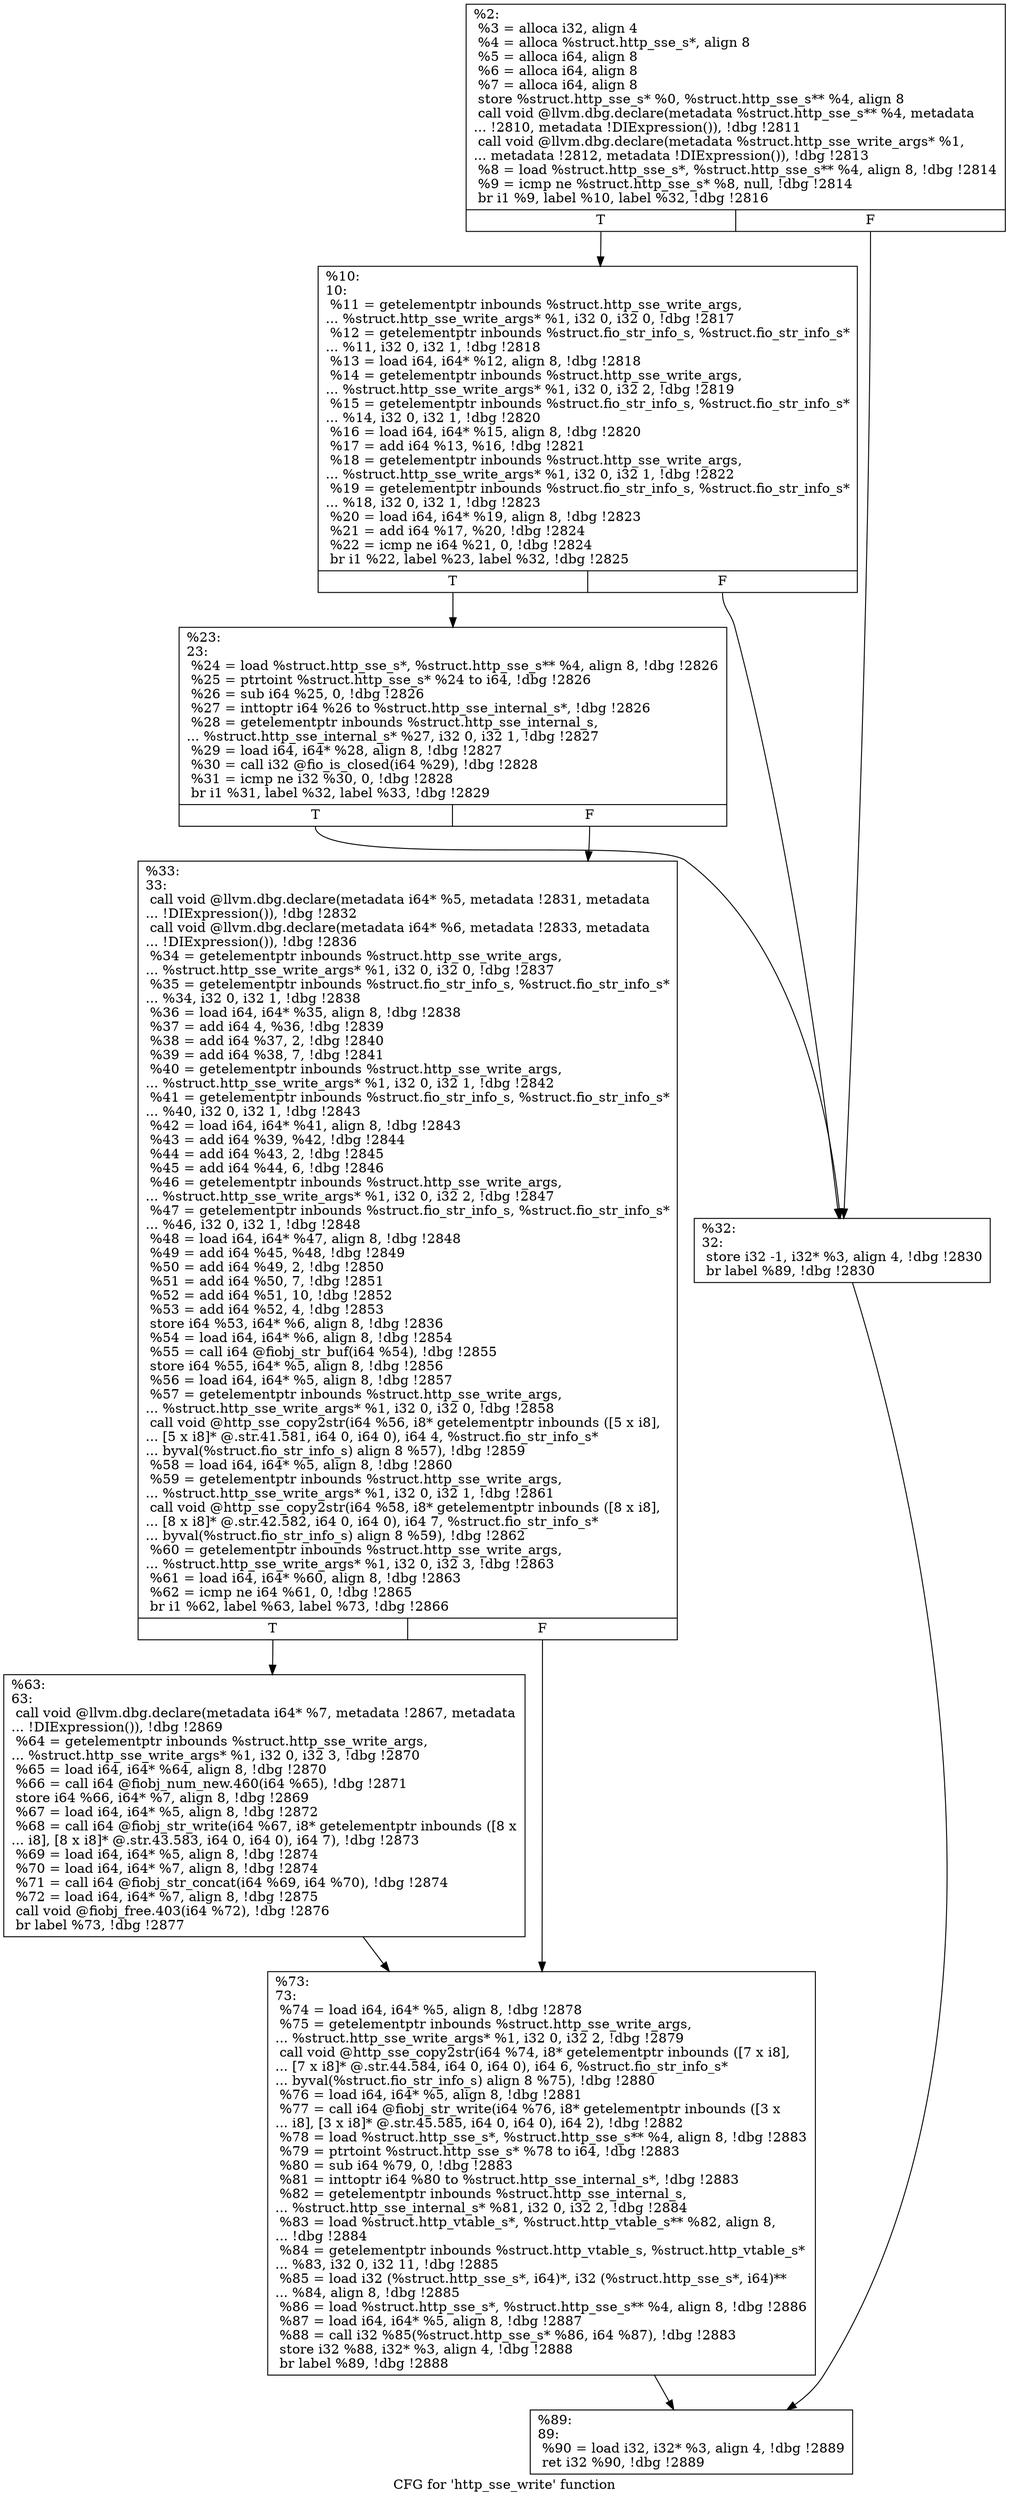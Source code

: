digraph "CFG for 'http_sse_write' function" {
	label="CFG for 'http_sse_write' function";

	Node0x5568523a5290 [shape=record,label="{%2:\l  %3 = alloca i32, align 4\l  %4 = alloca %struct.http_sse_s*, align 8\l  %5 = alloca i64, align 8\l  %6 = alloca i64, align 8\l  %7 = alloca i64, align 8\l  store %struct.http_sse_s* %0, %struct.http_sse_s** %4, align 8\l  call void @llvm.dbg.declare(metadata %struct.http_sse_s** %4, metadata\l... !2810, metadata !DIExpression()), !dbg !2811\l  call void @llvm.dbg.declare(metadata %struct.http_sse_write_args* %1,\l... metadata !2812, metadata !DIExpression()), !dbg !2813\l  %8 = load %struct.http_sse_s*, %struct.http_sse_s** %4, align 8, !dbg !2814\l  %9 = icmp ne %struct.http_sse_s* %8, null, !dbg !2814\l  br i1 %9, label %10, label %32, !dbg !2816\l|{<s0>T|<s1>F}}"];
	Node0x5568523a5290:s0 -> Node0x5568523a52e0;
	Node0x5568523a5290:s1 -> Node0x5568523a5380;
	Node0x5568523a52e0 [shape=record,label="{%10:\l10:                                               \l  %11 = getelementptr inbounds %struct.http_sse_write_args,\l... %struct.http_sse_write_args* %1, i32 0, i32 0, !dbg !2817\l  %12 = getelementptr inbounds %struct.fio_str_info_s, %struct.fio_str_info_s*\l... %11, i32 0, i32 1, !dbg !2818\l  %13 = load i64, i64* %12, align 8, !dbg !2818\l  %14 = getelementptr inbounds %struct.http_sse_write_args,\l... %struct.http_sse_write_args* %1, i32 0, i32 2, !dbg !2819\l  %15 = getelementptr inbounds %struct.fio_str_info_s, %struct.fio_str_info_s*\l... %14, i32 0, i32 1, !dbg !2820\l  %16 = load i64, i64* %15, align 8, !dbg !2820\l  %17 = add i64 %13, %16, !dbg !2821\l  %18 = getelementptr inbounds %struct.http_sse_write_args,\l... %struct.http_sse_write_args* %1, i32 0, i32 1, !dbg !2822\l  %19 = getelementptr inbounds %struct.fio_str_info_s, %struct.fio_str_info_s*\l... %18, i32 0, i32 1, !dbg !2823\l  %20 = load i64, i64* %19, align 8, !dbg !2823\l  %21 = add i64 %17, %20, !dbg !2824\l  %22 = icmp ne i64 %21, 0, !dbg !2824\l  br i1 %22, label %23, label %32, !dbg !2825\l|{<s0>T|<s1>F}}"];
	Node0x5568523a52e0:s0 -> Node0x5568523a5330;
	Node0x5568523a52e0:s1 -> Node0x5568523a5380;
	Node0x5568523a5330 [shape=record,label="{%23:\l23:                                               \l  %24 = load %struct.http_sse_s*, %struct.http_sse_s** %4, align 8, !dbg !2826\l  %25 = ptrtoint %struct.http_sse_s* %24 to i64, !dbg !2826\l  %26 = sub i64 %25, 0, !dbg !2826\l  %27 = inttoptr i64 %26 to %struct.http_sse_internal_s*, !dbg !2826\l  %28 = getelementptr inbounds %struct.http_sse_internal_s,\l... %struct.http_sse_internal_s* %27, i32 0, i32 1, !dbg !2827\l  %29 = load i64, i64* %28, align 8, !dbg !2827\l  %30 = call i32 @fio_is_closed(i64 %29), !dbg !2828\l  %31 = icmp ne i32 %30, 0, !dbg !2828\l  br i1 %31, label %32, label %33, !dbg !2829\l|{<s0>T|<s1>F}}"];
	Node0x5568523a5330:s0 -> Node0x5568523a5380;
	Node0x5568523a5330:s1 -> Node0x5568523a53d0;
	Node0x5568523a5380 [shape=record,label="{%32:\l32:                                               \l  store i32 -1, i32* %3, align 4, !dbg !2830\l  br label %89, !dbg !2830\l}"];
	Node0x5568523a5380 -> Node0x5568523a54c0;
	Node0x5568523a53d0 [shape=record,label="{%33:\l33:                                               \l  call void @llvm.dbg.declare(metadata i64* %5, metadata !2831, metadata\l... !DIExpression()), !dbg !2832\l  call void @llvm.dbg.declare(metadata i64* %6, metadata !2833, metadata\l... !DIExpression()), !dbg !2836\l  %34 = getelementptr inbounds %struct.http_sse_write_args,\l... %struct.http_sse_write_args* %1, i32 0, i32 0, !dbg !2837\l  %35 = getelementptr inbounds %struct.fio_str_info_s, %struct.fio_str_info_s*\l... %34, i32 0, i32 1, !dbg !2838\l  %36 = load i64, i64* %35, align 8, !dbg !2838\l  %37 = add i64 4, %36, !dbg !2839\l  %38 = add i64 %37, 2, !dbg !2840\l  %39 = add i64 %38, 7, !dbg !2841\l  %40 = getelementptr inbounds %struct.http_sse_write_args,\l... %struct.http_sse_write_args* %1, i32 0, i32 1, !dbg !2842\l  %41 = getelementptr inbounds %struct.fio_str_info_s, %struct.fio_str_info_s*\l... %40, i32 0, i32 1, !dbg !2843\l  %42 = load i64, i64* %41, align 8, !dbg !2843\l  %43 = add i64 %39, %42, !dbg !2844\l  %44 = add i64 %43, 2, !dbg !2845\l  %45 = add i64 %44, 6, !dbg !2846\l  %46 = getelementptr inbounds %struct.http_sse_write_args,\l... %struct.http_sse_write_args* %1, i32 0, i32 2, !dbg !2847\l  %47 = getelementptr inbounds %struct.fio_str_info_s, %struct.fio_str_info_s*\l... %46, i32 0, i32 1, !dbg !2848\l  %48 = load i64, i64* %47, align 8, !dbg !2848\l  %49 = add i64 %45, %48, !dbg !2849\l  %50 = add i64 %49, 2, !dbg !2850\l  %51 = add i64 %50, 7, !dbg !2851\l  %52 = add i64 %51, 10, !dbg !2852\l  %53 = add i64 %52, 4, !dbg !2853\l  store i64 %53, i64* %6, align 8, !dbg !2836\l  %54 = load i64, i64* %6, align 8, !dbg !2854\l  %55 = call i64 @fiobj_str_buf(i64 %54), !dbg !2855\l  store i64 %55, i64* %5, align 8, !dbg !2856\l  %56 = load i64, i64* %5, align 8, !dbg !2857\l  %57 = getelementptr inbounds %struct.http_sse_write_args,\l... %struct.http_sse_write_args* %1, i32 0, i32 0, !dbg !2858\l  call void @http_sse_copy2str(i64 %56, i8* getelementptr inbounds ([5 x i8],\l... [5 x i8]* @.str.41.581, i64 0, i64 0), i64 4, %struct.fio_str_info_s*\l... byval(%struct.fio_str_info_s) align 8 %57), !dbg !2859\l  %58 = load i64, i64* %5, align 8, !dbg !2860\l  %59 = getelementptr inbounds %struct.http_sse_write_args,\l... %struct.http_sse_write_args* %1, i32 0, i32 1, !dbg !2861\l  call void @http_sse_copy2str(i64 %58, i8* getelementptr inbounds ([8 x i8],\l... [8 x i8]* @.str.42.582, i64 0, i64 0), i64 7, %struct.fio_str_info_s*\l... byval(%struct.fio_str_info_s) align 8 %59), !dbg !2862\l  %60 = getelementptr inbounds %struct.http_sse_write_args,\l... %struct.http_sse_write_args* %1, i32 0, i32 3, !dbg !2863\l  %61 = load i64, i64* %60, align 8, !dbg !2863\l  %62 = icmp ne i64 %61, 0, !dbg !2865\l  br i1 %62, label %63, label %73, !dbg !2866\l|{<s0>T|<s1>F}}"];
	Node0x5568523a53d0:s0 -> Node0x5568523a5420;
	Node0x5568523a53d0:s1 -> Node0x5568523a5470;
	Node0x5568523a5420 [shape=record,label="{%63:\l63:                                               \l  call void @llvm.dbg.declare(metadata i64* %7, metadata !2867, metadata\l... !DIExpression()), !dbg !2869\l  %64 = getelementptr inbounds %struct.http_sse_write_args,\l... %struct.http_sse_write_args* %1, i32 0, i32 3, !dbg !2870\l  %65 = load i64, i64* %64, align 8, !dbg !2870\l  %66 = call i64 @fiobj_num_new.460(i64 %65), !dbg !2871\l  store i64 %66, i64* %7, align 8, !dbg !2869\l  %67 = load i64, i64* %5, align 8, !dbg !2872\l  %68 = call i64 @fiobj_str_write(i64 %67, i8* getelementptr inbounds ([8 x\l... i8], [8 x i8]* @.str.43.583, i64 0, i64 0), i64 7), !dbg !2873\l  %69 = load i64, i64* %5, align 8, !dbg !2874\l  %70 = load i64, i64* %7, align 8, !dbg !2874\l  %71 = call i64 @fiobj_str_concat(i64 %69, i64 %70), !dbg !2874\l  %72 = load i64, i64* %7, align 8, !dbg !2875\l  call void @fiobj_free.403(i64 %72), !dbg !2876\l  br label %73, !dbg !2877\l}"];
	Node0x5568523a5420 -> Node0x5568523a5470;
	Node0x5568523a5470 [shape=record,label="{%73:\l73:                                               \l  %74 = load i64, i64* %5, align 8, !dbg !2878\l  %75 = getelementptr inbounds %struct.http_sse_write_args,\l... %struct.http_sse_write_args* %1, i32 0, i32 2, !dbg !2879\l  call void @http_sse_copy2str(i64 %74, i8* getelementptr inbounds ([7 x i8],\l... [7 x i8]* @.str.44.584, i64 0, i64 0), i64 6, %struct.fio_str_info_s*\l... byval(%struct.fio_str_info_s) align 8 %75), !dbg !2880\l  %76 = load i64, i64* %5, align 8, !dbg !2881\l  %77 = call i64 @fiobj_str_write(i64 %76, i8* getelementptr inbounds ([3 x\l... i8], [3 x i8]* @.str.45.585, i64 0, i64 0), i64 2), !dbg !2882\l  %78 = load %struct.http_sse_s*, %struct.http_sse_s** %4, align 8, !dbg !2883\l  %79 = ptrtoint %struct.http_sse_s* %78 to i64, !dbg !2883\l  %80 = sub i64 %79, 0, !dbg !2883\l  %81 = inttoptr i64 %80 to %struct.http_sse_internal_s*, !dbg !2883\l  %82 = getelementptr inbounds %struct.http_sse_internal_s,\l... %struct.http_sse_internal_s* %81, i32 0, i32 2, !dbg !2884\l  %83 = load %struct.http_vtable_s*, %struct.http_vtable_s** %82, align 8,\l... !dbg !2884\l  %84 = getelementptr inbounds %struct.http_vtable_s, %struct.http_vtable_s*\l... %83, i32 0, i32 11, !dbg !2885\l  %85 = load i32 (%struct.http_sse_s*, i64)*, i32 (%struct.http_sse_s*, i64)**\l... %84, align 8, !dbg !2885\l  %86 = load %struct.http_sse_s*, %struct.http_sse_s** %4, align 8, !dbg !2886\l  %87 = load i64, i64* %5, align 8, !dbg !2887\l  %88 = call i32 %85(%struct.http_sse_s* %86, i64 %87), !dbg !2883\l  store i32 %88, i32* %3, align 4, !dbg !2888\l  br label %89, !dbg !2888\l}"];
	Node0x5568523a5470 -> Node0x5568523a54c0;
	Node0x5568523a54c0 [shape=record,label="{%89:\l89:                                               \l  %90 = load i32, i32* %3, align 4, !dbg !2889\l  ret i32 %90, !dbg !2889\l}"];
}
